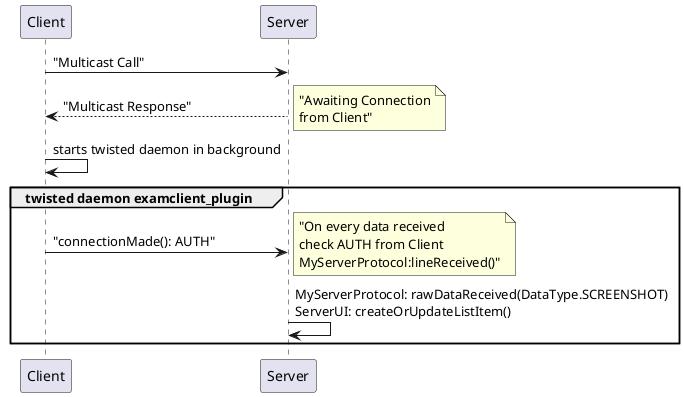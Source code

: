 @startuml
Client -> Server: "Multicast Call"
Server --> Client: "Multicast Response"
note right: "Awaiting Connection\nfrom Client"
Client->Client: starts twisted daemon in background

group twisted daemon examclient_plugin
	Client -> Server: "connectionMade(): AUTH"
	note right: "On every data received\ncheck AUTH from Client\nMyServerProtocol:lineReceived()"
	Server -> Server: MyServerProtocol: rawDataReceived(DataType.SCREENSHOT)\nServerUI: createOrUpdateListItem()
end

@enduml 